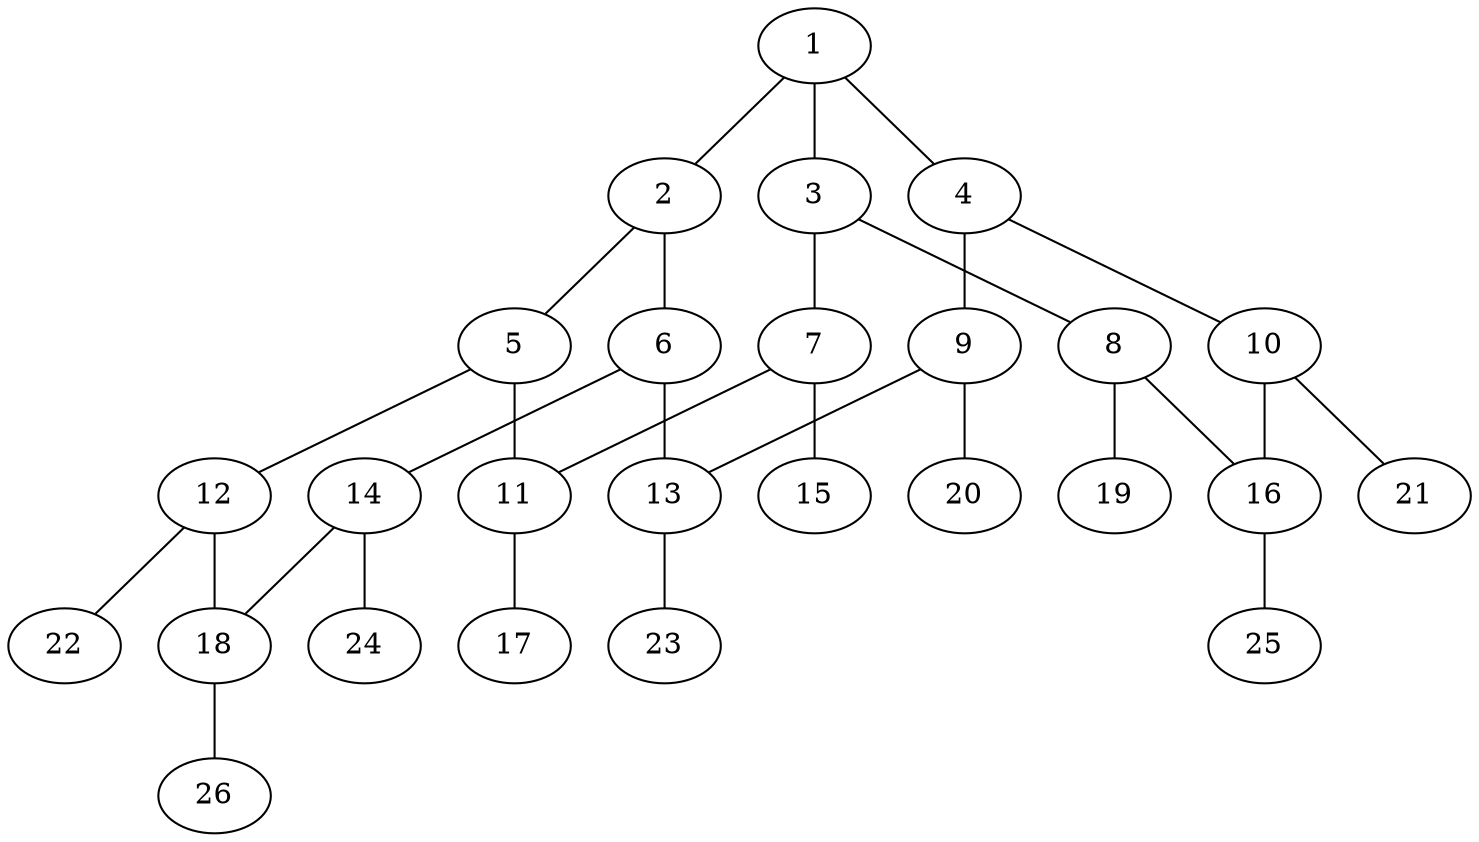graph molecule_2774 {
	1	 [chem=C];
	2	 [chem=C];
	1 -- 2	 [valence=2];
	3	 [chem=C];
	1 -- 3	 [valence=1];
	4	 [chem=C];
	1 -- 4	 [valence=1];
	5	 [chem=C];
	2 -- 5	 [valence=1];
	6	 [chem=C];
	2 -- 6	 [valence=1];
	7	 [chem=C];
	3 -- 7	 [valence=1];
	8	 [chem=C];
	3 -- 8	 [valence=2];
	9	 [chem=C];
	4 -- 9	 [valence=2];
	10	 [chem=C];
	4 -- 10	 [valence=1];
	11	 [chem=C];
	5 -- 11	 [valence=1];
	12	 [chem=C];
	5 -- 12	 [valence=2];
	13	 [chem=C];
	6 -- 13	 [valence=2];
	14	 [chem=C];
	6 -- 14	 [valence=1];
	7 -- 11	 [valence=1];
	15	 [chem=O];
	7 -- 15	 [valence=2];
	16	 [chem=C];
	8 -- 16	 [valence=1];
	19	 [chem=H];
	8 -- 19	 [valence=1];
	9 -- 13	 [valence=1];
	20	 [chem=H];
	9 -- 20	 [valence=1];
	10 -- 16	 [valence=2];
	21	 [chem=H];
	10 -- 21	 [valence=1];
	17	 [chem=O];
	11 -- 17	 [valence=2];
	18	 [chem=C];
	12 -- 18	 [valence=1];
	22	 [chem=H];
	12 -- 22	 [valence=1];
	23	 [chem=H];
	13 -- 23	 [valence=1];
	14 -- 18	 [valence=2];
	24	 [chem=H];
	14 -- 24	 [valence=1];
	25	 [chem=H];
	16 -- 25	 [valence=1];
	26	 [chem=H];
	18 -- 26	 [valence=1];
}
